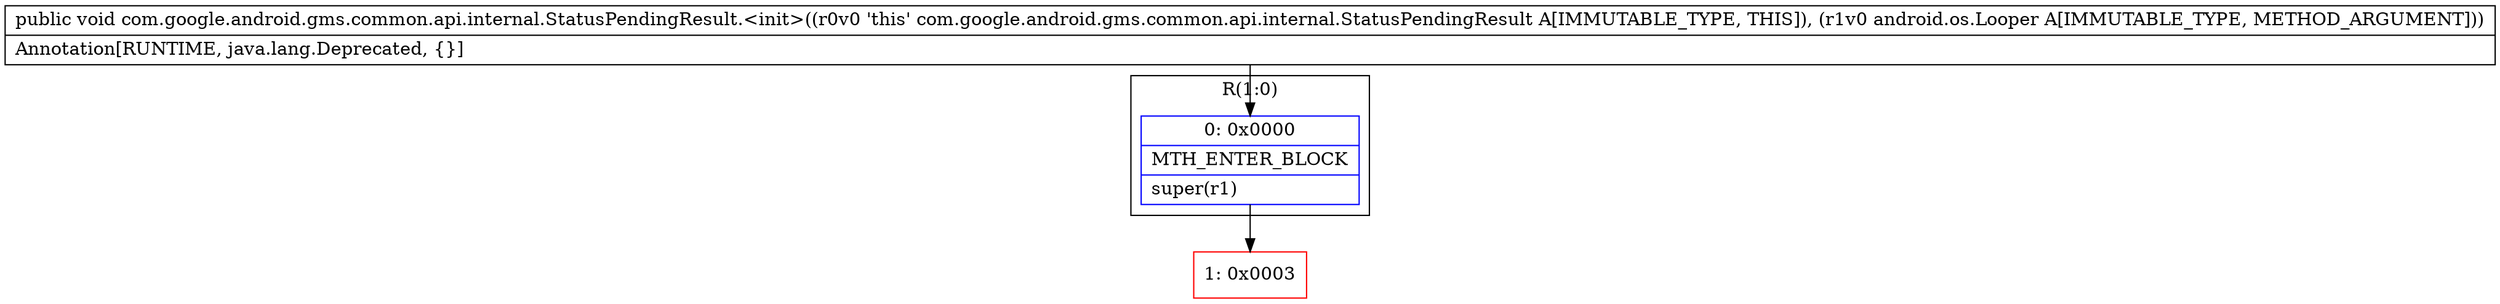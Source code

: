 digraph "CFG forcom.google.android.gms.common.api.internal.StatusPendingResult.\<init\>(Landroid\/os\/Looper;)V" {
subgraph cluster_Region_906480285 {
label = "R(1:0)";
node [shape=record,color=blue];
Node_0 [shape=record,label="{0\:\ 0x0000|MTH_ENTER_BLOCK\l|super(r1)\l}"];
}
Node_1 [shape=record,color=red,label="{1\:\ 0x0003}"];
MethodNode[shape=record,label="{public void com.google.android.gms.common.api.internal.StatusPendingResult.\<init\>((r0v0 'this' com.google.android.gms.common.api.internal.StatusPendingResult A[IMMUTABLE_TYPE, THIS]), (r1v0 android.os.Looper A[IMMUTABLE_TYPE, METHOD_ARGUMENT]))  | Annotation[RUNTIME, java.lang.Deprecated, \{\}]\l}"];
MethodNode -> Node_0;
Node_0 -> Node_1;
}

